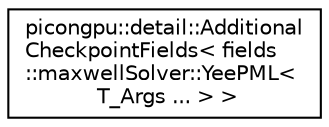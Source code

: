 digraph "Graphical Class Hierarchy"
{
 // LATEX_PDF_SIZE
  edge [fontname="Helvetica",fontsize="10",labelfontname="Helvetica",labelfontsize="10"];
  node [fontname="Helvetica",fontsize="10",shape=record];
  rankdir="LR";
  Node0 [label="picongpu::detail::Additional\lCheckpointFields\< fields\l::maxwellSolver::YeePML\<\l T_Args ... \> \>",height=0.2,width=0.4,color="black", fillcolor="white", style="filled",URL="$structpicongpu_1_1detail_1_1_additional_checkpoint_fields_3_01fields_1_1maxwell_solver_1_1_yee_p6ab93d33126a398d9ec3fea8243cea7a.html",tooltip="Only the YeePML solver needs additional fields for checkpointing."];
}
